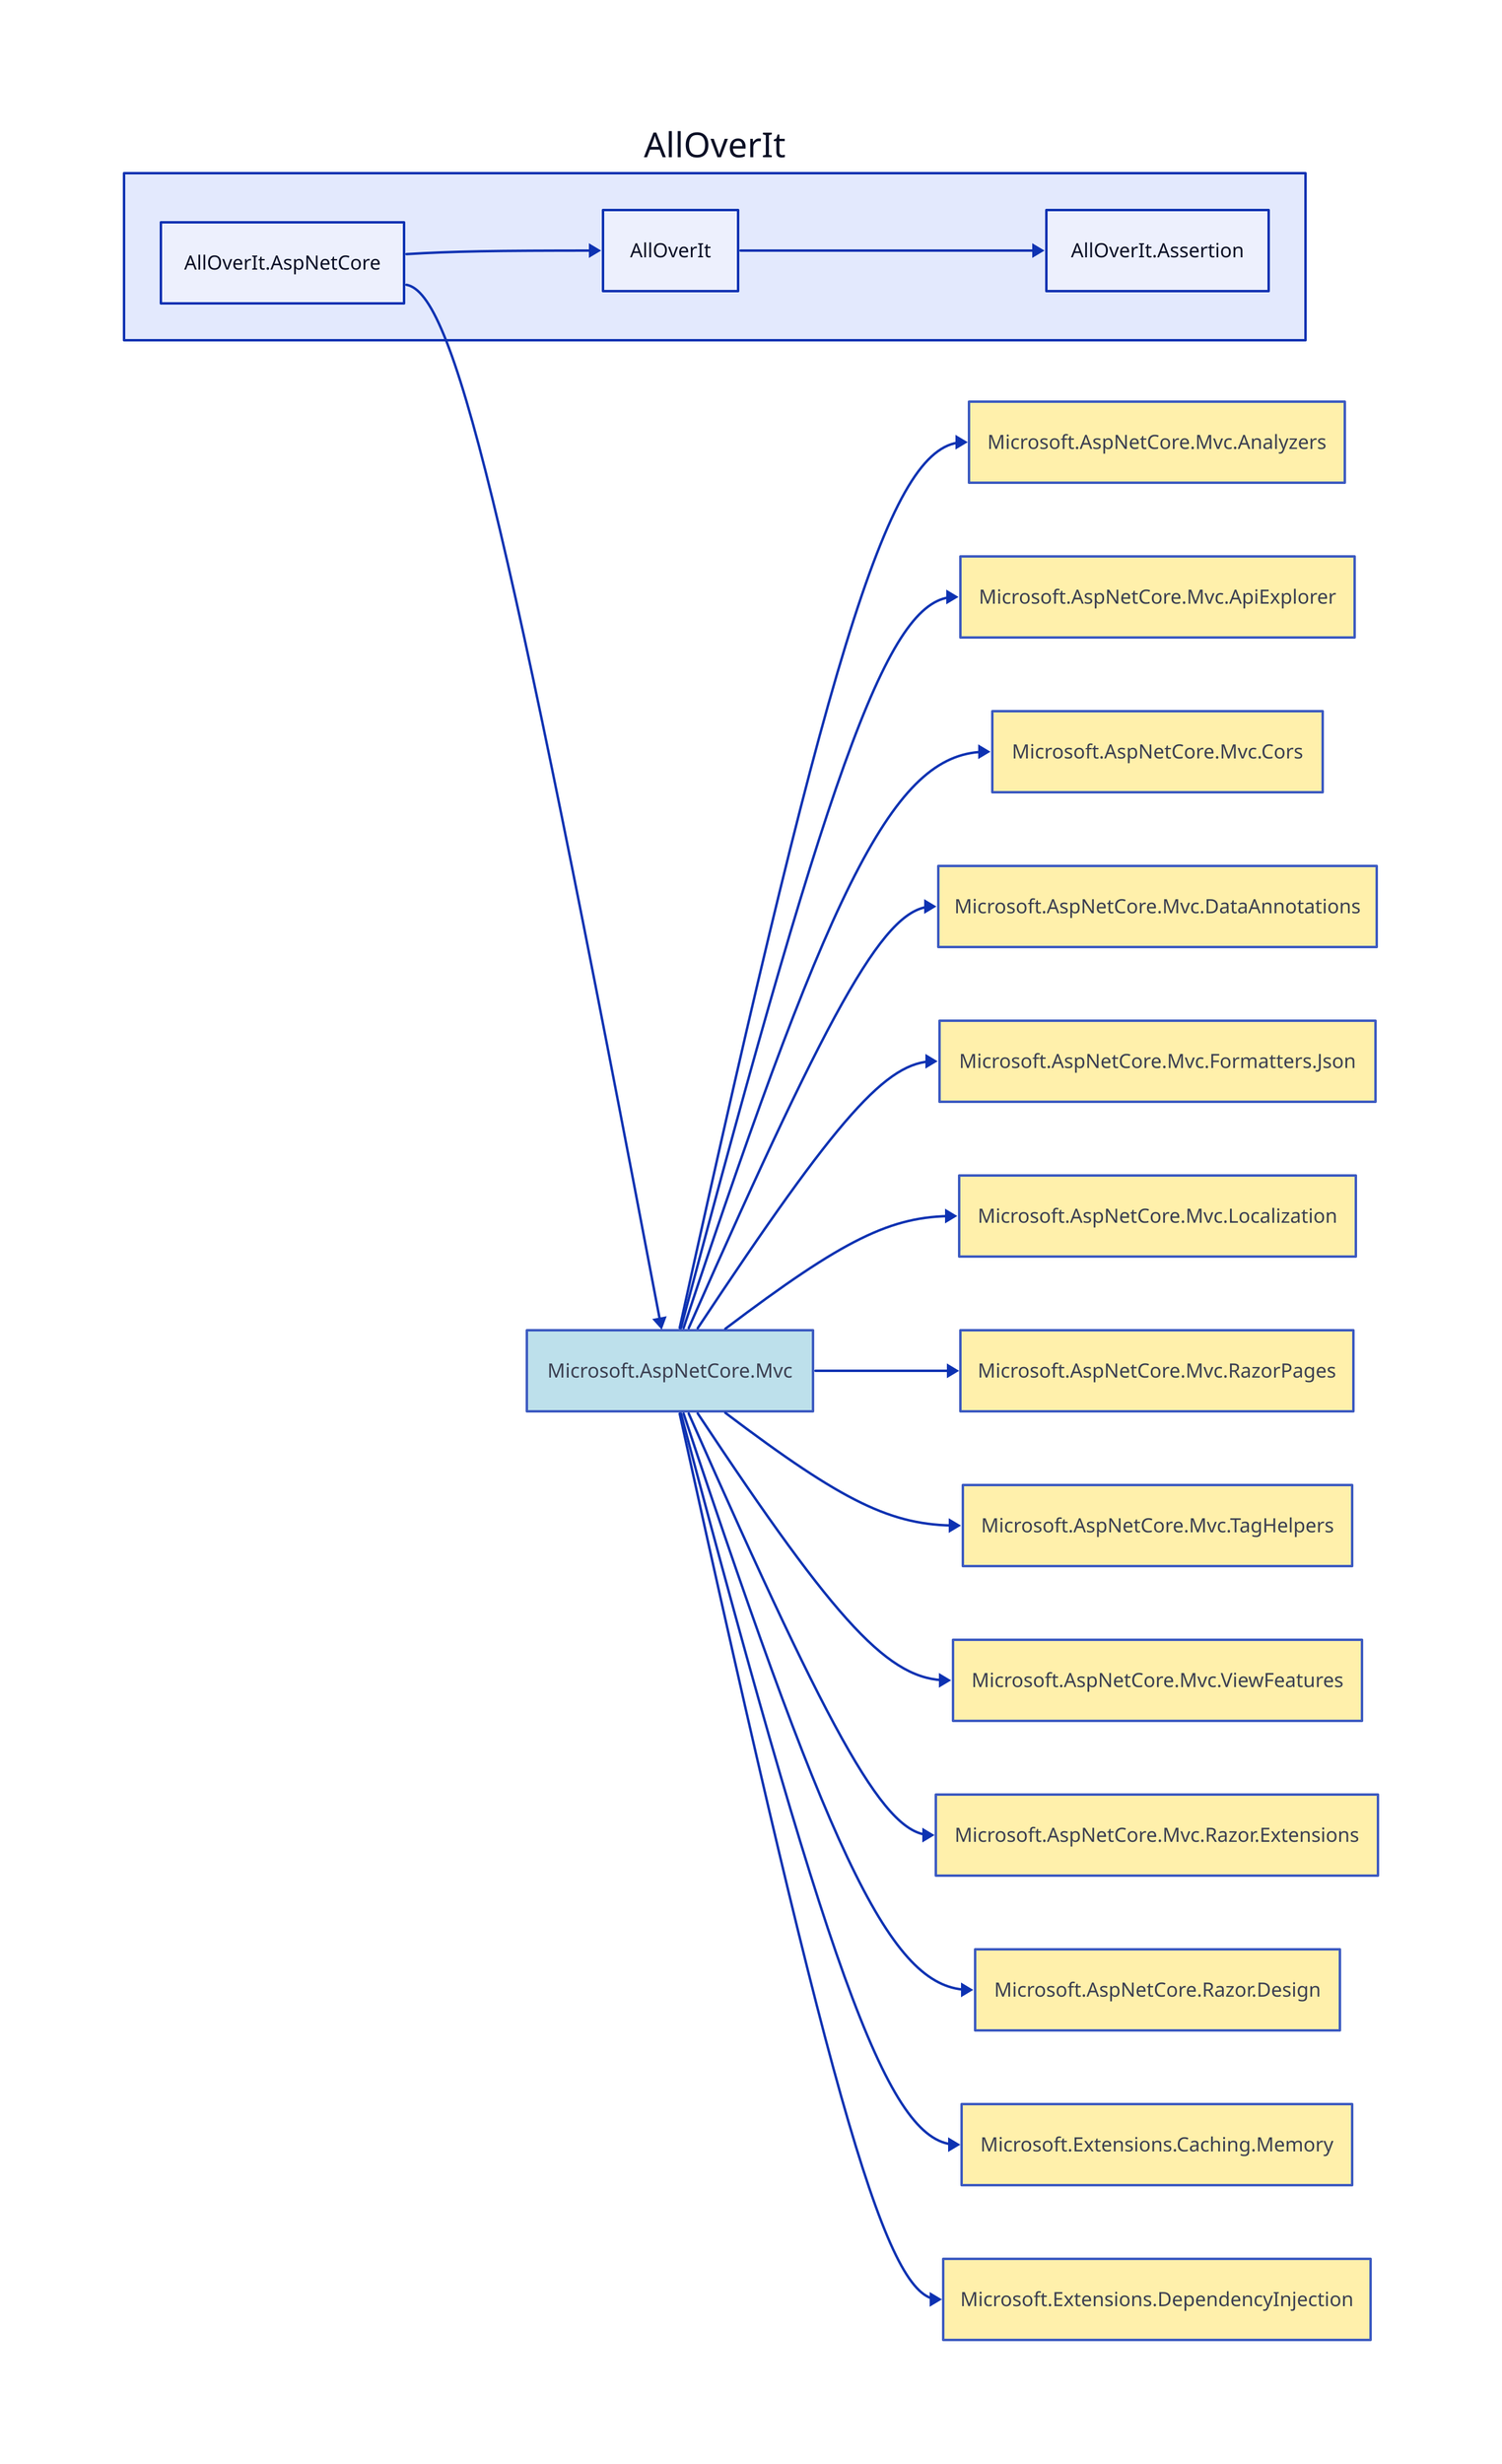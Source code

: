 direction: right

aoi: AllOverIt
aoi.alloverit-aspnetcore: AllOverIt.AspNetCore
microsoft-aspnetcore-mvc: Microsoft.AspNetCore.Mvc
microsoft-aspnetcore-mvc.style.fill: "#ADD8E6"
microsoft-aspnetcore-mvc.style.opacity: 0.8
microsoft-aspnetcore-mvc-analyzers: Microsoft.AspNetCore.Mvc.Analyzers
microsoft-aspnetcore-mvc-analyzers.style.fill: "#FFEC96"
microsoft-aspnetcore-mvc-analyzers.style.opacity: 0.8
microsoft-aspnetcore-mvc-analyzers <- microsoft-aspnetcore-mvc
microsoft-aspnetcore-mvc-apiexplorer: Microsoft.AspNetCore.Mvc.ApiExplorer
microsoft-aspnetcore-mvc-apiexplorer.style.fill: "#FFEC96"
microsoft-aspnetcore-mvc-apiexplorer.style.opacity: 0.8
microsoft-aspnetcore-mvc-apiexplorer <- microsoft-aspnetcore-mvc
microsoft-aspnetcore-mvc-cors: Microsoft.AspNetCore.Mvc.Cors
microsoft-aspnetcore-mvc-cors.style.fill: "#FFEC96"
microsoft-aspnetcore-mvc-cors.style.opacity: 0.8
microsoft-aspnetcore-mvc-cors <- microsoft-aspnetcore-mvc
microsoft-aspnetcore-mvc-dataannotations: Microsoft.AspNetCore.Mvc.DataAnnotations
microsoft-aspnetcore-mvc-dataannotations.style.fill: "#FFEC96"
microsoft-aspnetcore-mvc-dataannotations.style.opacity: 0.8
microsoft-aspnetcore-mvc-dataannotations <- microsoft-aspnetcore-mvc
microsoft-aspnetcore-mvc-formatters-json: Microsoft.AspNetCore.Mvc.Formatters.Json
microsoft-aspnetcore-mvc-formatters-json.style.fill: "#FFEC96"
microsoft-aspnetcore-mvc-formatters-json.style.opacity: 0.8
microsoft-aspnetcore-mvc-formatters-json <- microsoft-aspnetcore-mvc
microsoft-aspnetcore-mvc-localization: Microsoft.AspNetCore.Mvc.Localization
microsoft-aspnetcore-mvc-localization.style.fill: "#FFEC96"
microsoft-aspnetcore-mvc-localization.style.opacity: 0.8
microsoft-aspnetcore-mvc-localization <- microsoft-aspnetcore-mvc
microsoft-aspnetcore-mvc-razorpages: Microsoft.AspNetCore.Mvc.RazorPages
microsoft-aspnetcore-mvc-razorpages.style.fill: "#FFEC96"
microsoft-aspnetcore-mvc-razorpages.style.opacity: 0.8
microsoft-aspnetcore-mvc-razorpages <- microsoft-aspnetcore-mvc
microsoft-aspnetcore-mvc-taghelpers: Microsoft.AspNetCore.Mvc.TagHelpers
microsoft-aspnetcore-mvc-taghelpers.style.fill: "#FFEC96"
microsoft-aspnetcore-mvc-taghelpers.style.opacity: 0.8
microsoft-aspnetcore-mvc-taghelpers <- microsoft-aspnetcore-mvc
microsoft-aspnetcore-mvc-viewfeatures: Microsoft.AspNetCore.Mvc.ViewFeatures
microsoft-aspnetcore-mvc-viewfeatures.style.fill: "#FFEC96"
microsoft-aspnetcore-mvc-viewfeatures.style.opacity: 0.8
microsoft-aspnetcore-mvc-viewfeatures <- microsoft-aspnetcore-mvc
microsoft-aspnetcore-mvc-razor-extensions: Microsoft.AspNetCore.Mvc.Razor.Extensions
microsoft-aspnetcore-mvc-razor-extensions.style.fill: "#FFEC96"
microsoft-aspnetcore-mvc-razor-extensions.style.opacity: 0.8
microsoft-aspnetcore-mvc-razor-extensions <- microsoft-aspnetcore-mvc
microsoft-aspnetcore-razor-design: Microsoft.AspNetCore.Razor.Design
microsoft-aspnetcore-razor-design.style.fill: "#FFEC96"
microsoft-aspnetcore-razor-design.style.opacity: 0.8
microsoft-aspnetcore-razor-design <- microsoft-aspnetcore-mvc
microsoft-extensions-caching-memory: Microsoft.Extensions.Caching.Memory
microsoft-extensions-caching-memory.style.fill: "#FFEC96"
microsoft-extensions-caching-memory.style.opacity: 0.8
microsoft-extensions-caching-memory <- microsoft-aspnetcore-mvc
microsoft-extensions-dependencyinjection: Microsoft.Extensions.DependencyInjection
microsoft-extensions-dependencyinjection.style.fill: "#FFEC96"
microsoft-extensions-dependencyinjection.style.opacity: 0.8
microsoft-extensions-dependencyinjection <- microsoft-aspnetcore-mvc
microsoft-aspnetcore-mvc <- aoi.alloverit-aspnetcore
aoi.alloverit: AllOverIt
aoi.alloverit-assertion: AllOverIt.Assertion
aoi.alloverit-assertion <- aoi.alloverit
aoi.alloverit <- aoi.alloverit-aspnetcore
